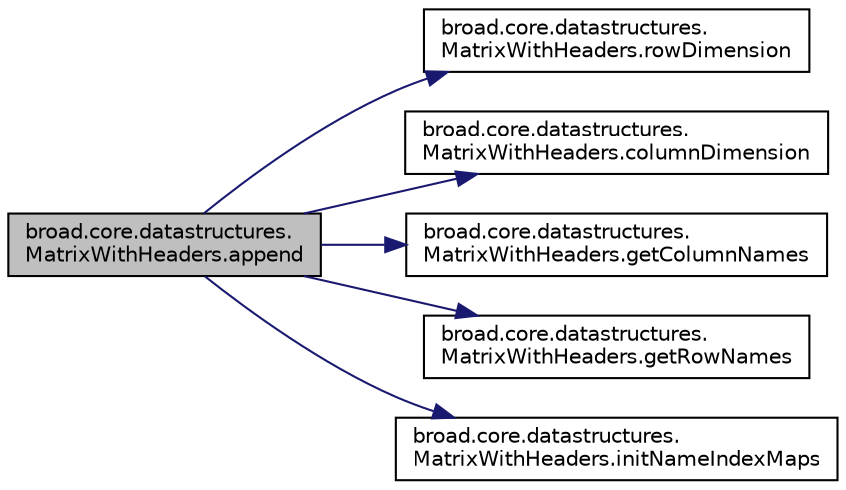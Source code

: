 digraph "broad.core.datastructures.MatrixWithHeaders.append"
{
  edge [fontname="Helvetica",fontsize="10",labelfontname="Helvetica",labelfontsize="10"];
  node [fontname="Helvetica",fontsize="10",shape=record];
  rankdir="LR";
  Node1 [label="broad.core.datastructures.\lMatrixWithHeaders.append",height=0.2,width=0.4,color="black", fillcolor="grey75", style="filled" fontcolor="black"];
  Node1 -> Node2 [color="midnightblue",fontsize="10",style="solid"];
  Node2 [label="broad.core.datastructures.\lMatrixWithHeaders.rowDimension",height=0.2,width=0.4,color="black", fillcolor="white", style="filled",URL="$classbroad_1_1core_1_1datastructures_1_1_matrix_with_headers.html#a0b830d324ce75f9a2250a2d7cd8cf30c"];
  Node1 -> Node3 [color="midnightblue",fontsize="10",style="solid"];
  Node3 [label="broad.core.datastructures.\lMatrixWithHeaders.columnDimension",height=0.2,width=0.4,color="black", fillcolor="white", style="filled",URL="$classbroad_1_1core_1_1datastructures_1_1_matrix_with_headers.html#ae61bb6176aa58f4102f3b9ca85a1581f"];
  Node1 -> Node4 [color="midnightblue",fontsize="10",style="solid"];
  Node4 [label="broad.core.datastructures.\lMatrixWithHeaders.getColumnNames",height=0.2,width=0.4,color="black", fillcolor="white", style="filled",URL="$classbroad_1_1core_1_1datastructures_1_1_matrix_with_headers.html#a488a21c1993afb6381f59f5b133c8f1c"];
  Node1 -> Node5 [color="midnightblue",fontsize="10",style="solid"];
  Node5 [label="broad.core.datastructures.\lMatrixWithHeaders.getRowNames",height=0.2,width=0.4,color="black", fillcolor="white", style="filled",URL="$classbroad_1_1core_1_1datastructures_1_1_matrix_with_headers.html#a5ed12303338cc6bb92792d8fea575231"];
  Node1 -> Node6 [color="midnightblue",fontsize="10",style="solid"];
  Node6 [label="broad.core.datastructures.\lMatrixWithHeaders.initNameIndexMaps",height=0.2,width=0.4,color="black", fillcolor="white", style="filled",URL="$classbroad_1_1core_1_1datastructures_1_1_matrix_with_headers.html#a6a2f525112e1854bfa5c88efabb92b4c"];
}
